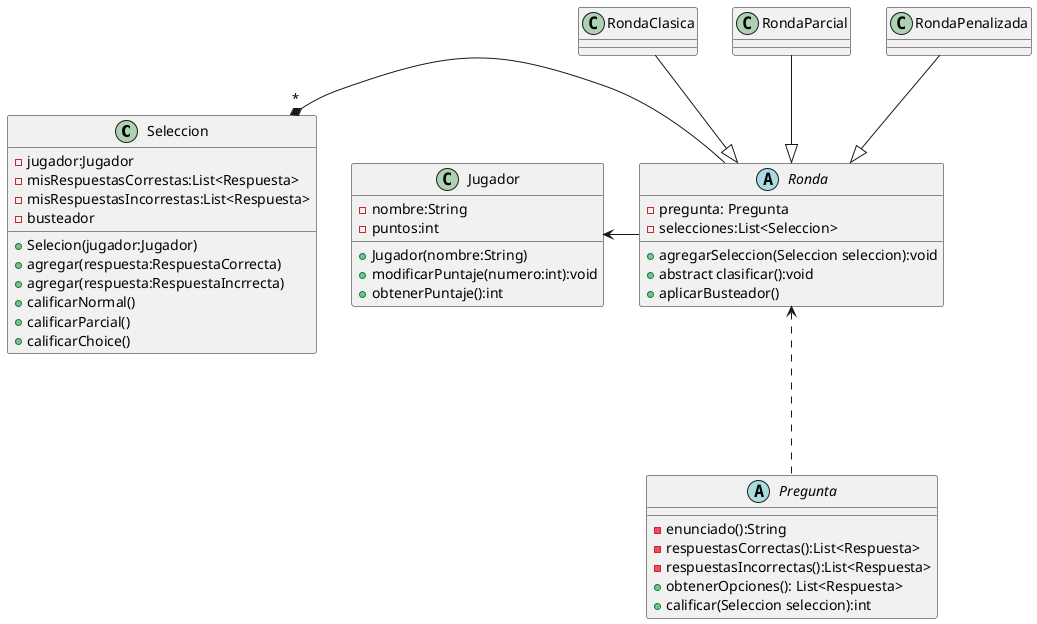@startuml


Class Seleccion{
    -jugador:Jugador
    -misRespuestasCorrestas:List<Respuesta>
    -misRespuestasIncorrestas:List<Respuesta>
    -busteador
    +Selecion(jugador:Jugador)
    +agregar(respuesta:RespuestaCorrecta)
    +agregar(respuesta:RespuestaIncrrecta)
    +calificarNormal()
    +calificarParcial()
    +calificarChoice()
}

Class Jugador{
    -nombre:String
    -puntos:int
    +Jugador(nombre:String)
    + modificarPuntaje(numero:int):void
    +obtenerPuntaje():int
}

Abstract Ronda{
   -pregunta: Pregunta
   -selecciones:List<Seleccion>
   +agregarSeleccion(Seleccion seleccion):void
   +abstract clasificar():void
   +aplicarBusteador()
}

Abstract Pregunta{
    -enunciado():String
    -respuestasCorrectas():List<Respuesta>
    -respuestasIncorrectas():List<Respuesta>
    +obtenerOpciones(): List<Respuesta>
    +calificar(Seleccion seleccion):int
}

'relaciones

RondaClasica -down-|>Ronda
RondaParcial -down-|>Ronda
RondaPenalizada -down-|>Ronda
Ronda -left-> Jugador
Pregunta ..up.>Ronda
Ronda -left-* "*" Seleccion

@enduml